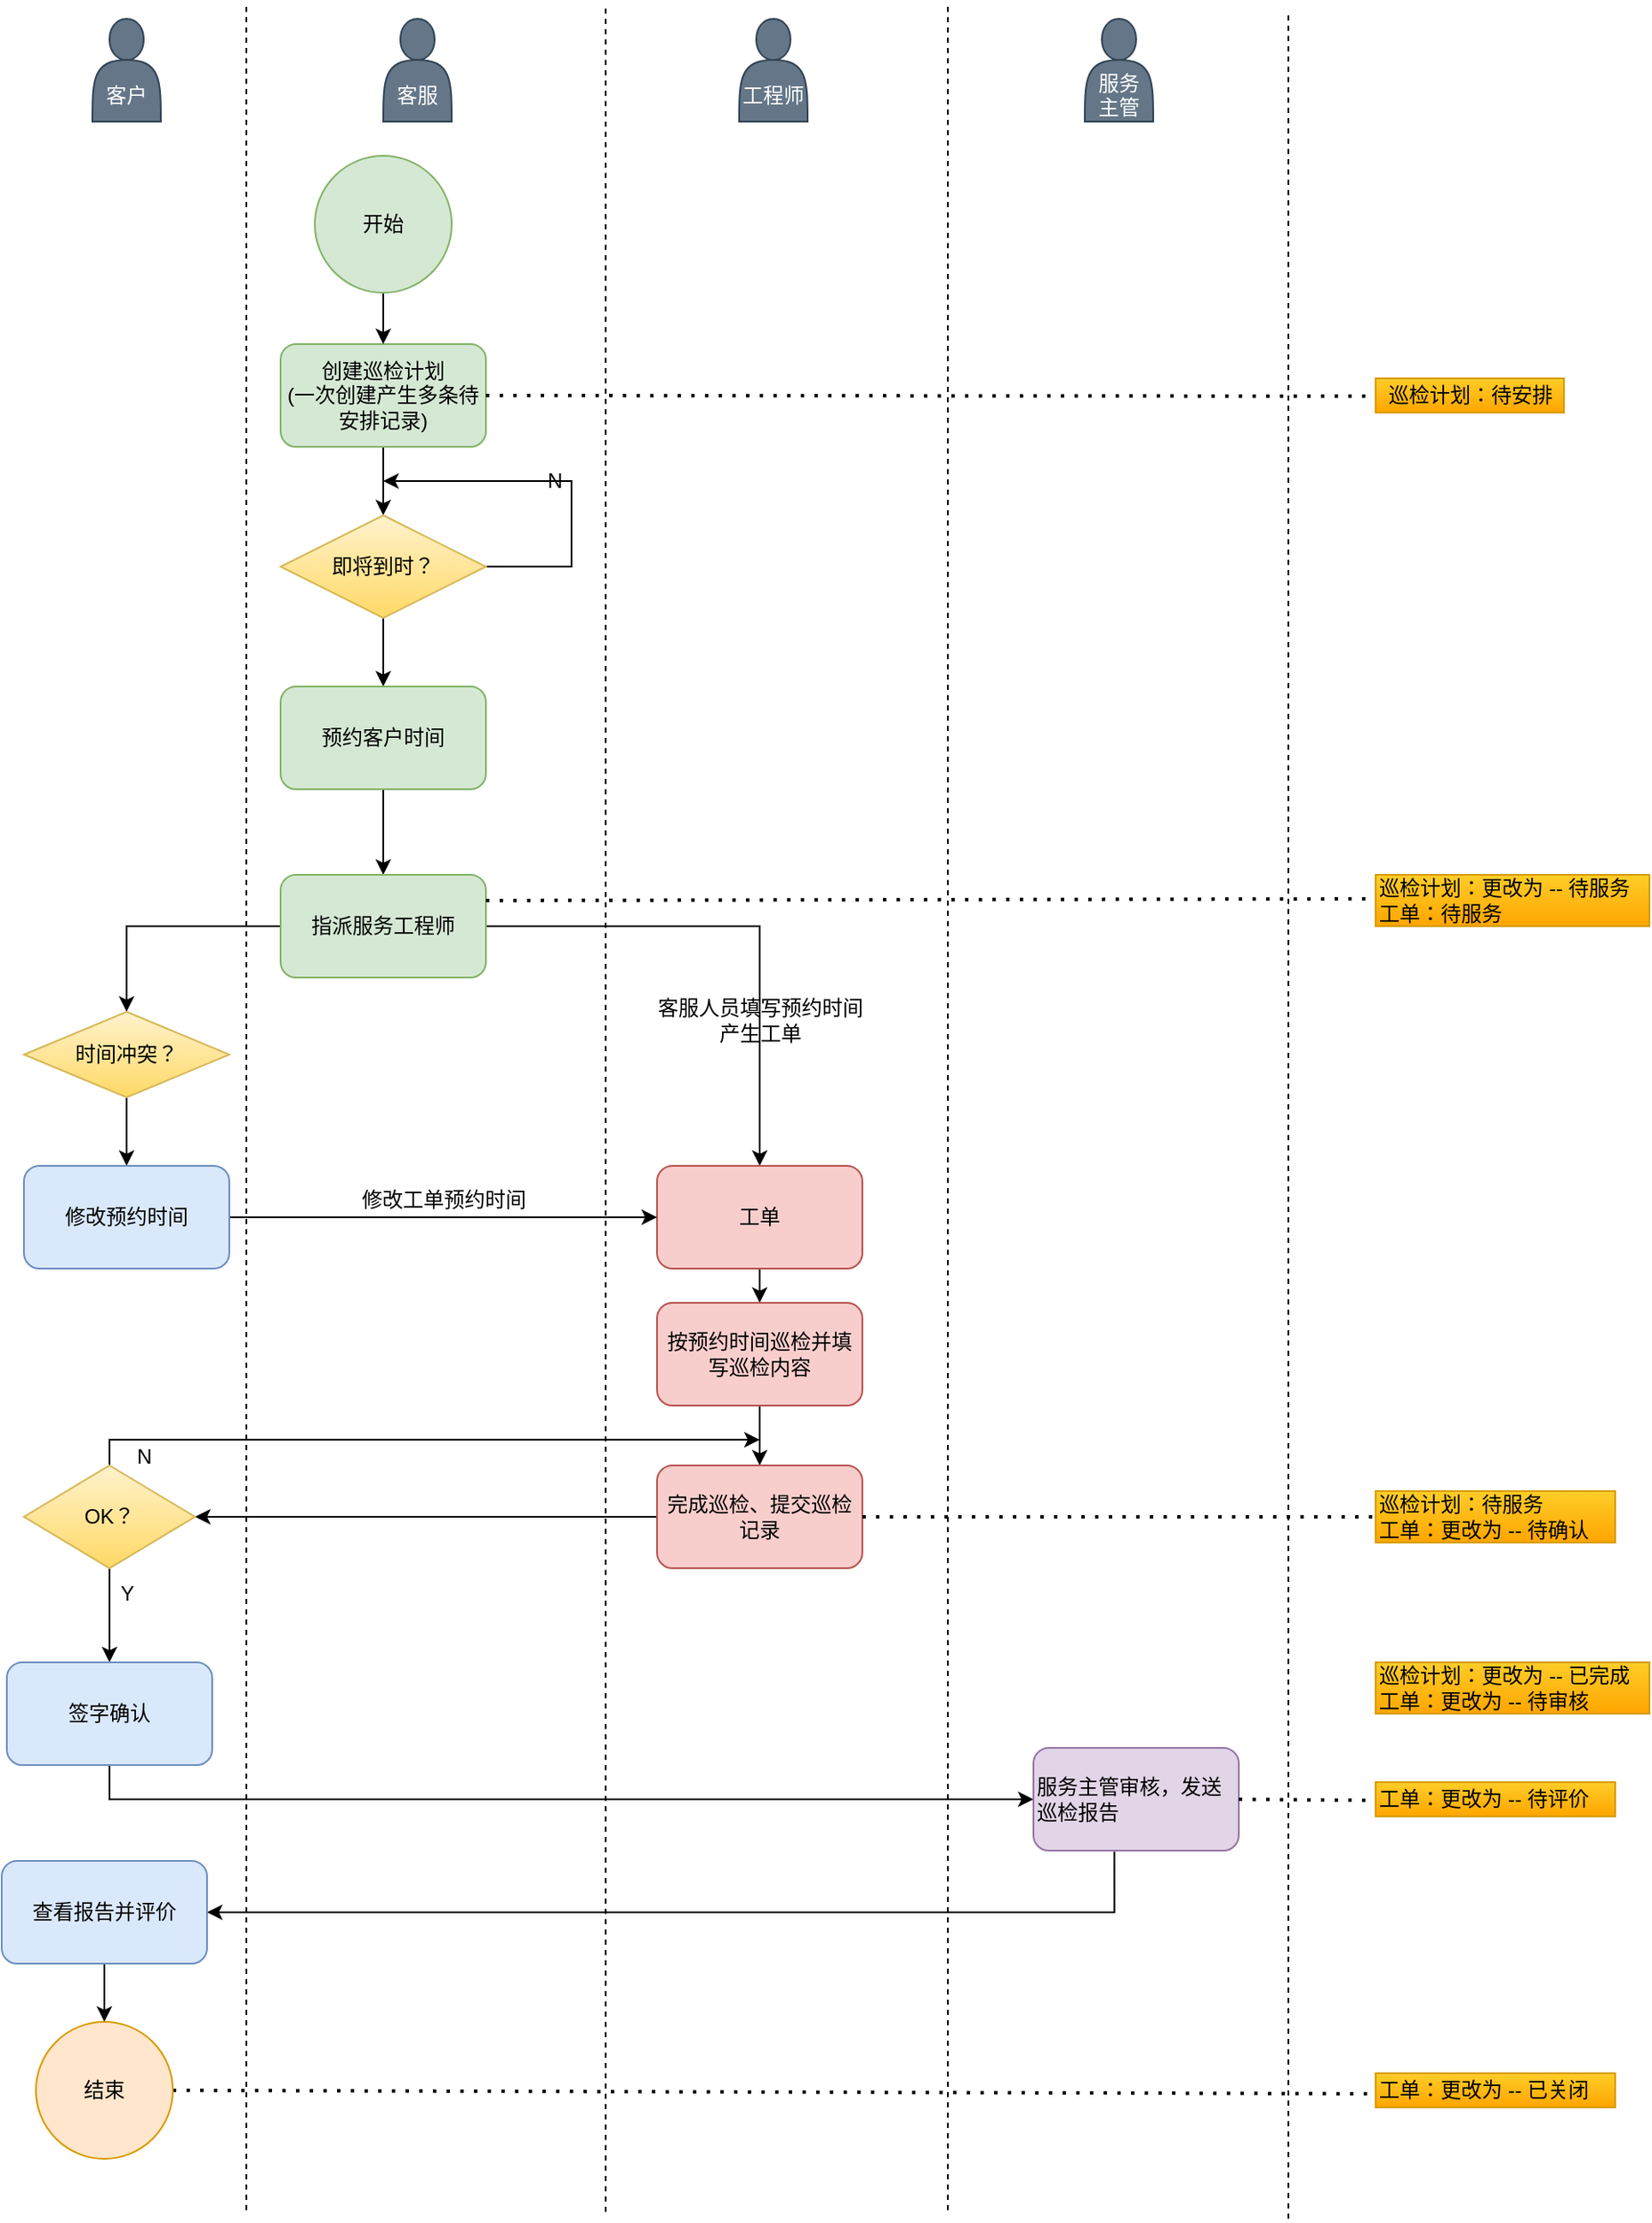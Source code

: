 <mxfile version="15.1.0" type="github">
  <diagram id="prtHgNgQTEPvFCAcTncT" name="Page-1">
    <mxGraphModel dx="1292" dy="810" grid="1" gridSize="10" guides="1" tooltips="1" connect="1" arrows="1" fold="1" page="1" pageScale="1" pageWidth="827" pageHeight="1169" math="0" shadow="0">
      <root>
        <mxCell id="0" />
        <mxCell id="1" parent="0" />
        <mxCell id="c77sjMFtBSOwkNbIwre2-5" style="edgeStyle=orthogonalEdgeStyle;rounded=0;orthogonalLoop=1;jettySize=auto;html=1;entryX=0.5;entryY=0;entryDx=0;entryDy=0;" edge="1" parent="1" source="c77sjMFtBSOwkNbIwre2-1" target="c77sjMFtBSOwkNbIwre2-4">
          <mxGeometry relative="1" as="geometry" />
        </mxCell>
        <mxCell id="c77sjMFtBSOwkNbIwre2-1" value="创建巡检计划&lt;br&gt;(一次创建产生多条待安排记录)" style="rounded=1;whiteSpace=wrap;html=1;fillColor=#d5e8d4;strokeColor=#82b366;" vertex="1" parent="1">
          <mxGeometry x="170" y="210" width="120" height="60" as="geometry" />
        </mxCell>
        <mxCell id="c77sjMFtBSOwkNbIwre2-3" style="edgeStyle=orthogonalEdgeStyle;rounded=0;orthogonalLoop=1;jettySize=auto;html=1;" edge="1" parent="1" source="c77sjMFtBSOwkNbIwre2-2" target="c77sjMFtBSOwkNbIwre2-1">
          <mxGeometry relative="1" as="geometry" />
        </mxCell>
        <mxCell id="c77sjMFtBSOwkNbIwre2-2" value="开始" style="ellipse;whiteSpace=wrap;html=1;aspect=fixed;labelBorderColor=none;fillColor=#d5e8d4;strokeColor=#82b366;" vertex="1" parent="1">
          <mxGeometry x="190" y="100" width="80" height="80" as="geometry" />
        </mxCell>
        <object label="" id="c77sjMFtBSOwkNbIwre2-6">
          <mxCell style="edgeStyle=orthogonalEdgeStyle;rounded=0;orthogonalLoop=1;jettySize=auto;html=1;exitX=1;exitY=0.5;exitDx=0;exitDy=0;" edge="1" parent="1" source="c77sjMFtBSOwkNbIwre2-4">
            <mxGeometry relative="1" as="geometry">
              <mxPoint x="230" y="290" as="targetPoint" />
              <Array as="points">
                <mxPoint x="340" y="340" />
                <mxPoint x="340" y="290" />
              </Array>
            </mxGeometry>
          </mxCell>
        </object>
        <mxCell id="c77sjMFtBSOwkNbIwre2-9" style="edgeStyle=orthogonalEdgeStyle;rounded=0;orthogonalLoop=1;jettySize=auto;html=1;entryX=0.5;entryY=0;entryDx=0;entryDy=0;" edge="1" parent="1" source="c77sjMFtBSOwkNbIwre2-4" target="c77sjMFtBSOwkNbIwre2-8">
          <mxGeometry relative="1" as="geometry" />
        </mxCell>
        <mxCell id="c77sjMFtBSOwkNbIwre2-4" value="即将到时？" style="rhombus;whiteSpace=wrap;html=1;gradientColor=#ffd966;fillColor=#fff2cc;strokeColor=#d6b656;" vertex="1" parent="1">
          <mxGeometry x="170" y="310" width="120" height="60" as="geometry" />
        </mxCell>
        <mxCell id="c77sjMFtBSOwkNbIwre2-7" value="N" style="text;html=1;align=center;verticalAlign=middle;resizable=0;points=[];autosize=1;strokeColor=none;fillColor=none;" vertex="1" parent="1">
          <mxGeometry x="320" y="280" width="20" height="20" as="geometry" />
        </mxCell>
        <mxCell id="c77sjMFtBSOwkNbIwre2-11" value="" style="edgeStyle=orthogonalEdgeStyle;rounded=0;orthogonalLoop=1;jettySize=auto;html=1;" edge="1" parent="1" source="c77sjMFtBSOwkNbIwre2-8" target="c77sjMFtBSOwkNbIwre2-10">
          <mxGeometry relative="1" as="geometry" />
        </mxCell>
        <mxCell id="c77sjMFtBSOwkNbIwre2-8" value="预约客户时间" style="rounded=1;whiteSpace=wrap;html=1;fillColor=#d5e8d4;strokeColor=#82b366;" vertex="1" parent="1">
          <mxGeometry x="170" y="410" width="120" height="60" as="geometry" />
        </mxCell>
        <mxCell id="c77sjMFtBSOwkNbIwre2-14" value="" style="edgeStyle=orthogonalEdgeStyle;rounded=0;orthogonalLoop=1;jettySize=auto;html=1;entryX=0.5;entryY=0;entryDx=0;entryDy=0;" edge="1" parent="1" source="c77sjMFtBSOwkNbIwre2-10" target="c77sjMFtBSOwkNbIwre2-15">
          <mxGeometry relative="1" as="geometry">
            <mxPoint x="90" y="590" as="targetPoint" />
          </mxGeometry>
        </mxCell>
        <mxCell id="c77sjMFtBSOwkNbIwre2-25" style="edgeStyle=orthogonalEdgeStyle;rounded=0;orthogonalLoop=1;jettySize=auto;html=1;exitX=1;exitY=0.5;exitDx=0;exitDy=0;entryX=0.5;entryY=0;entryDx=0;entryDy=0;" edge="1" parent="1" source="c77sjMFtBSOwkNbIwre2-10" target="c77sjMFtBSOwkNbIwre2-12">
          <mxGeometry relative="1" as="geometry">
            <mxPoint x="414" y="690" as="targetPoint" />
          </mxGeometry>
        </mxCell>
        <mxCell id="c77sjMFtBSOwkNbIwre2-10" value="指派服务工程师" style="whiteSpace=wrap;html=1;rounded=1;fillColor=#d5e8d4;strokeColor=#82b366;" vertex="1" parent="1">
          <mxGeometry x="170" y="520" width="120" height="60" as="geometry" />
        </mxCell>
        <mxCell id="c77sjMFtBSOwkNbIwre2-26" style="edgeStyle=orthogonalEdgeStyle;rounded=0;orthogonalLoop=1;jettySize=auto;html=1;exitX=0.5;exitY=1;exitDx=0;exitDy=0;entryX=0.5;entryY=0;entryDx=0;entryDy=0;" edge="1" parent="1" source="c77sjMFtBSOwkNbIwre2-12" target="c77sjMFtBSOwkNbIwre2-21">
          <mxGeometry relative="1" as="geometry" />
        </mxCell>
        <mxCell id="c77sjMFtBSOwkNbIwre2-12" value="工单" style="rounded=1;whiteSpace=wrap;html=1;fillColor=#f8cecc;strokeColor=#b85450;" vertex="1" parent="1">
          <mxGeometry x="390" y="690" width="120" height="60" as="geometry" />
        </mxCell>
        <mxCell id="c77sjMFtBSOwkNbIwre2-19" style="edgeStyle=orthogonalEdgeStyle;rounded=0;orthogonalLoop=1;jettySize=auto;html=1;entryX=0.5;entryY=0;entryDx=0;entryDy=0;" edge="1" parent="1" source="c77sjMFtBSOwkNbIwre2-15" target="c77sjMFtBSOwkNbIwre2-18">
          <mxGeometry relative="1" as="geometry" />
        </mxCell>
        <mxCell id="c77sjMFtBSOwkNbIwre2-15" value="&lt;span&gt;时间冲突？&lt;/span&gt;" style="rhombus;whiteSpace=wrap;html=1;gradientColor=#ffd966;fillColor=#fff2cc;strokeColor=#d6b656;" vertex="1" parent="1">
          <mxGeometry x="20" y="600" width="120" height="50" as="geometry" />
        </mxCell>
        <mxCell id="c77sjMFtBSOwkNbIwre2-24" style="edgeStyle=orthogonalEdgeStyle;rounded=0;orthogonalLoop=1;jettySize=auto;html=1;exitX=1;exitY=0.5;exitDx=0;exitDy=0;entryX=0;entryY=0.5;entryDx=0;entryDy=0;" edge="1" parent="1" source="c77sjMFtBSOwkNbIwre2-18" target="c77sjMFtBSOwkNbIwre2-12">
          <mxGeometry relative="1" as="geometry" />
        </mxCell>
        <mxCell id="c77sjMFtBSOwkNbIwre2-18" value="修改预约时间" style="rounded=1;whiteSpace=wrap;html=1;fillColor=#dae8fc;strokeColor=#6c8ebf;" vertex="1" parent="1">
          <mxGeometry x="20" y="690" width="120" height="60" as="geometry" />
        </mxCell>
        <mxCell id="c77sjMFtBSOwkNbIwre2-28" value="" style="edgeStyle=orthogonalEdgeStyle;rounded=0;orthogonalLoop=1;jettySize=auto;html=1;" edge="1" parent="1" source="c77sjMFtBSOwkNbIwre2-21" target="c77sjMFtBSOwkNbIwre2-27">
          <mxGeometry relative="1" as="geometry" />
        </mxCell>
        <mxCell id="c77sjMFtBSOwkNbIwre2-21" value="按预约时间巡检并填写巡检内容" style="rounded=1;whiteSpace=wrap;html=1;fillColor=#f8cecc;strokeColor=#b85450;" vertex="1" parent="1">
          <mxGeometry x="390" y="770" width="120" height="60" as="geometry" />
        </mxCell>
        <mxCell id="c77sjMFtBSOwkNbIwre2-40" style="edgeStyle=orthogonalEdgeStyle;rounded=0;orthogonalLoop=1;jettySize=auto;html=1;entryX=1;entryY=0.5;entryDx=0;entryDy=0;fontColor=#000000;" edge="1" parent="1" source="c77sjMFtBSOwkNbIwre2-27" target="c77sjMFtBSOwkNbIwre2-39">
          <mxGeometry relative="1" as="geometry" />
        </mxCell>
        <mxCell id="c77sjMFtBSOwkNbIwre2-27" value="完成巡检、提交巡检记录" style="whiteSpace=wrap;html=1;rounded=1;fillColor=#f8cecc;strokeColor=#b85450;" vertex="1" parent="1">
          <mxGeometry x="390" y="865" width="120" height="60" as="geometry" />
        </mxCell>
        <mxCell id="c77sjMFtBSOwkNbIwre2-31" value="" style="endArrow=none;dashed=1;html=1;dashPattern=1 3;strokeWidth=2;exitX=1;exitY=0.5;exitDx=0;exitDy=0;entryX=-0.007;entryY=0.52;entryDx=0;entryDy=0;entryPerimeter=0;" edge="1" parent="1" source="c77sjMFtBSOwkNbIwre2-1" target="c77sjMFtBSOwkNbIwre2-32">
          <mxGeometry width="50" height="50" relative="1" as="geometry">
            <mxPoint x="330" y="198" as="sourcePoint" />
            <mxPoint x="460" y="220" as="targetPoint" />
          </mxGeometry>
        </mxCell>
        <mxCell id="c77sjMFtBSOwkNbIwre2-32" value="巡检计划：待安排" style="text;html=1;align=center;verticalAlign=middle;resizable=0;points=[];autosize=1;strokeColor=#d79b00;fillColor=#ffcd28;gradientColor=#ffa500;" vertex="1" parent="1">
          <mxGeometry x="810" y="230" width="110" height="20" as="geometry" />
        </mxCell>
        <mxCell id="c77sjMFtBSOwkNbIwre2-33" value="" style="endArrow=none;dashed=1;html=1;dashPattern=1 3;strokeWidth=2;exitX=1;exitY=0.25;exitDx=0;exitDy=0;entryX=-0.008;entryY=0.467;entryDx=0;entryDy=0;entryPerimeter=0;" edge="1" parent="1" source="c77sjMFtBSOwkNbIwre2-10" target="c77sjMFtBSOwkNbIwre2-34">
          <mxGeometry width="50" height="50" relative="1" as="geometry">
            <mxPoint x="330" y="530" as="sourcePoint" />
            <mxPoint x="632.08" y="536.8" as="targetPoint" />
          </mxGeometry>
        </mxCell>
        <mxCell id="c77sjMFtBSOwkNbIwre2-34" value="巡检计划：更改为 -- 待服务&lt;br&gt;工单：待服务" style="text;html=1;align=left;verticalAlign=middle;resizable=0;points=[];autosize=1;strokeColor=#d79b00;fillColor=#ffcd28;gradientColor=#ffa500;" vertex="1" parent="1">
          <mxGeometry x="810" y="520" width="160" height="30" as="geometry" />
        </mxCell>
        <mxCell id="c77sjMFtBSOwkNbIwre2-35" value="" style="endArrow=none;dashed=1;html=1;dashPattern=1 3;strokeWidth=2;exitX=1;exitY=0.5;exitDx=0;exitDy=0;entryX=-0.007;entryY=0.5;entryDx=0;entryDy=0;entryPerimeter=0;" edge="1" parent="1" source="c77sjMFtBSOwkNbIwre2-27" target="c77sjMFtBSOwkNbIwre2-36">
          <mxGeometry width="50" height="50" relative="1" as="geometry">
            <mxPoint x="427" y="1019" as="sourcePoint" />
            <mxPoint x="590" y="950" as="targetPoint" />
          </mxGeometry>
        </mxCell>
        <mxCell id="c77sjMFtBSOwkNbIwre2-36" value="巡检计划：待服务&lt;br&gt;工单：更改为 -- 待确认" style="text;html=1;align=left;verticalAlign=middle;resizable=0;points=[];autosize=1;strokeColor=#d79b00;fillColor=#ffcd28;gradientColor=#ffa500;" vertex="1" parent="1">
          <mxGeometry x="810" y="880" width="140" height="30" as="geometry" />
        </mxCell>
        <mxCell id="c77sjMFtBSOwkNbIwre2-37" value="客服人员填写预约时间&lt;br&gt;产生工单" style="text;html=1;align=center;verticalAlign=middle;resizable=0;points=[];autosize=1;strokeColor=none;fillColor=none;" vertex="1" parent="1">
          <mxGeometry x="380" y="590" width="140" height="30" as="geometry" />
        </mxCell>
        <mxCell id="c77sjMFtBSOwkNbIwre2-38" value="修改工单预约时间" style="text;html=1;align=center;verticalAlign=middle;resizable=0;points=[];autosize=1;strokeColor=none;fillColor=none;fontColor=#000000;" vertex="1" parent="1">
          <mxGeometry x="210" y="700" width="110" height="20" as="geometry" />
        </mxCell>
        <mxCell id="c77sjMFtBSOwkNbIwre2-43" value="" style="edgeStyle=orthogonalEdgeStyle;rounded=0;orthogonalLoop=1;jettySize=auto;html=1;fontColor=#000000;exitX=0.5;exitY=0;exitDx=0;exitDy=0;" edge="1" parent="1" source="c77sjMFtBSOwkNbIwre2-39">
          <mxGeometry relative="1" as="geometry">
            <mxPoint x="50" y="785" as="sourcePoint" />
            <mxPoint x="450" y="850" as="targetPoint" />
            <Array as="points">
              <mxPoint x="70" y="850" />
            </Array>
          </mxGeometry>
        </mxCell>
        <mxCell id="c77sjMFtBSOwkNbIwre2-49" style="edgeStyle=orthogonalEdgeStyle;rounded=0;orthogonalLoop=1;jettySize=auto;html=1;exitX=0.5;exitY=1;exitDx=0;exitDy=0;entryX=0.5;entryY=0;entryDx=0;entryDy=0;fontColor=#000000;" edge="1" parent="1" source="c77sjMFtBSOwkNbIwre2-39" target="c77sjMFtBSOwkNbIwre2-45">
          <mxGeometry relative="1" as="geometry" />
        </mxCell>
        <mxCell id="c77sjMFtBSOwkNbIwre2-39" value="OK？" style="rhombus;whiteSpace=wrap;html=1;align=center;gradientColor=#ffd966;fillColor=#fff2cc;strokeColor=#d6b656;" vertex="1" parent="1">
          <mxGeometry x="20" y="865" width="100" height="60" as="geometry" />
        </mxCell>
        <mxCell id="c77sjMFtBSOwkNbIwre2-44" value="N" style="text;html=1;align=center;verticalAlign=middle;resizable=0;points=[];autosize=1;strokeColor=none;fillColor=none;fontColor=#000000;" vertex="1" parent="1">
          <mxGeometry x="80" y="850" width="20" height="20" as="geometry" />
        </mxCell>
        <mxCell id="c77sjMFtBSOwkNbIwre2-54" style="edgeStyle=orthogonalEdgeStyle;rounded=0;orthogonalLoop=1;jettySize=auto;html=1;exitX=0.5;exitY=1;exitDx=0;exitDy=0;entryX=0;entryY=0.5;entryDx=0;entryDy=0;fontColor=#000000;" edge="1" parent="1" source="c77sjMFtBSOwkNbIwre2-45" target="c77sjMFtBSOwkNbIwre2-52">
          <mxGeometry relative="1" as="geometry" />
        </mxCell>
        <mxCell id="c77sjMFtBSOwkNbIwre2-45" value="签字确认" style="rounded=1;whiteSpace=wrap;html=1;align=center;fillColor=#dae8fc;strokeColor=#6c8ebf;" vertex="1" parent="1">
          <mxGeometry x="10" y="980" width="120" height="60" as="geometry" />
        </mxCell>
        <mxCell id="c77sjMFtBSOwkNbIwre2-47" value="Y" style="text;html=1;align=center;verticalAlign=middle;resizable=0;points=[];autosize=1;strokeColor=none;fillColor=none;fontColor=#000000;" vertex="1" parent="1">
          <mxGeometry x="70" y="930" width="20" height="20" as="geometry" />
        </mxCell>
        <mxCell id="c77sjMFtBSOwkNbIwre2-50" value="" style="endArrow=none;dashed=1;html=1;dashPattern=1 3;strokeWidth=2;exitX=1;exitY=0.5;exitDx=0;exitDy=0;entryX=-0.019;entryY=0.6;entryDx=0;entryDy=0;entryPerimeter=0;" edge="1" parent="1" source="c77sjMFtBSOwkNbIwre2-57" target="c77sjMFtBSOwkNbIwre2-72">
          <mxGeometry width="50" height="50" relative="1" as="geometry">
            <mxPoint x="152" y="1236.99" as="sourcePoint" />
            <mxPoint x="670" y="1230" as="targetPoint" />
          </mxGeometry>
        </mxCell>
        <mxCell id="c77sjMFtBSOwkNbIwre2-51" value="巡检计划：更改为 -- 已完成&lt;br&gt;工单：更改为 -- 待审核" style="text;html=1;align=left;verticalAlign=middle;resizable=0;points=[];autosize=1;strokeColor=#d79b00;fillColor=#ffcd28;gradientColor=#ffa500;" vertex="1" parent="1">
          <mxGeometry x="810" y="980" width="160" height="30" as="geometry" />
        </mxCell>
        <mxCell id="c77sjMFtBSOwkNbIwre2-56" style="edgeStyle=orthogonalEdgeStyle;rounded=0;orthogonalLoop=1;jettySize=auto;html=1;entryX=1;entryY=0.5;entryDx=0;entryDy=0;fontColor=#000000;exitX=0.394;exitY=1.011;exitDx=0;exitDy=0;exitPerimeter=0;" edge="1" parent="1" source="c77sjMFtBSOwkNbIwre2-52" target="c77sjMFtBSOwkNbIwre2-55">
          <mxGeometry relative="1" as="geometry">
            <Array as="points">
              <mxPoint x="657" y="1126" />
            </Array>
          </mxGeometry>
        </mxCell>
        <mxCell id="c77sjMFtBSOwkNbIwre2-52" value="服务主管审核，发送巡检报告" style="rounded=1;whiteSpace=wrap;html=1;align=left;fillColor=#e1d5e7;strokeColor=#9673a6;" vertex="1" parent="1">
          <mxGeometry x="610" y="1030" width="120" height="60" as="geometry" />
        </mxCell>
        <mxCell id="c77sjMFtBSOwkNbIwre2-58" style="edgeStyle=orthogonalEdgeStyle;rounded=0;orthogonalLoop=1;jettySize=auto;html=1;entryX=0.5;entryY=0;entryDx=0;entryDy=0;fontColor=#000000;" edge="1" parent="1" source="c77sjMFtBSOwkNbIwre2-55" target="c77sjMFtBSOwkNbIwre2-57">
          <mxGeometry relative="1" as="geometry" />
        </mxCell>
        <mxCell id="c77sjMFtBSOwkNbIwre2-55" value="查看报告并评价" style="rounded=1;whiteSpace=wrap;html=1;align=center;fillColor=#dae8fc;strokeColor=#6c8ebf;" vertex="1" parent="1">
          <mxGeometry x="7" y="1096" width="120" height="60" as="geometry" />
        </mxCell>
        <mxCell id="c77sjMFtBSOwkNbIwre2-57" value="结束" style="ellipse;whiteSpace=wrap;html=1;aspect=fixed;align=center;fillColor=#ffe6cc;strokeColor=#d79b00;" vertex="1" parent="1">
          <mxGeometry x="27" y="1190" width="80" height="80" as="geometry" />
        </mxCell>
        <mxCell id="c77sjMFtBSOwkNbIwre2-69" value="" style="endArrow=none;dashed=1;html=1;dashPattern=1 3;strokeWidth=2;fontColor=#000000;exitX=1;exitY=0.5;exitDx=0;exitDy=0;entryX=-0.01;entryY=0.533;entryDx=0;entryDy=0;entryPerimeter=0;" edge="1" parent="1" source="c77sjMFtBSOwkNbIwre2-52" target="c77sjMFtBSOwkNbIwre2-70">
          <mxGeometry width="50" height="50" relative="1" as="geometry">
            <mxPoint x="760" y="1140" as="sourcePoint" />
            <mxPoint x="807" y="1110" as="targetPoint" />
          </mxGeometry>
        </mxCell>
        <mxCell id="c77sjMFtBSOwkNbIwre2-70" value="工单：更改为 -- 待评价" style="text;html=1;align=left;verticalAlign=middle;resizable=0;points=[];autosize=1;strokeColor=#d79b00;fillColor=#ffcd28;gradientColor=#ffa500;" vertex="1" parent="1">
          <mxGeometry x="810" y="1050" width="140" height="20" as="geometry" />
        </mxCell>
        <mxCell id="c77sjMFtBSOwkNbIwre2-72" value="工单：更改为 -- 已关闭" style="text;html=1;align=left;verticalAlign=middle;resizable=0;points=[];autosize=1;strokeColor=#d79b00;fillColor=#ffcd28;gradientColor=#ffa500;" vertex="1" parent="1">
          <mxGeometry x="810" y="1220" width="140" height="20" as="geometry" />
        </mxCell>
        <mxCell id="c77sjMFtBSOwkNbIwre2-73" value="" style="endArrow=none;dashed=1;html=1;fontColor=#000000;" edge="1" parent="1">
          <mxGeometry width="50" height="50" relative="1" as="geometry">
            <mxPoint x="150" y="1300" as="sourcePoint" />
            <mxPoint x="150" y="10" as="targetPoint" />
          </mxGeometry>
        </mxCell>
        <mxCell id="c77sjMFtBSOwkNbIwre2-74" value="" style="endArrow=none;dashed=1;html=1;fontColor=#000000;" edge="1" parent="1">
          <mxGeometry width="50" height="50" relative="1" as="geometry">
            <mxPoint x="360" y="1301" as="sourcePoint" />
            <mxPoint x="360" y="11" as="targetPoint" />
          </mxGeometry>
        </mxCell>
        <mxCell id="c77sjMFtBSOwkNbIwre2-77" value="" style="endArrow=none;dashed=1;html=1;fontColor=#000000;" edge="1" parent="1">
          <mxGeometry width="50" height="50" relative="1" as="geometry">
            <mxPoint x="560" y="1300" as="sourcePoint" />
            <mxPoint x="560" y="10" as="targetPoint" />
          </mxGeometry>
        </mxCell>
        <mxCell id="c77sjMFtBSOwkNbIwre2-78" value="" style="endArrow=none;dashed=1;html=1;fontColor=#000000;" edge="1" parent="1">
          <mxGeometry width="50" height="50" relative="1" as="geometry">
            <mxPoint x="759.0" y="1305" as="sourcePoint" />
            <mxPoint x="759.0" y="15" as="targetPoint" />
          </mxGeometry>
        </mxCell>
        <mxCell id="c77sjMFtBSOwkNbIwre2-85" value="&lt;br&gt;&lt;br&gt;客户" style="shape=actor;whiteSpace=wrap;html=1;fontColor=#ffffff;align=center;fillColor=#647687;strokeColor=#314354;" vertex="1" parent="1">
          <mxGeometry x="60" y="20" width="40" height="60" as="geometry" />
        </mxCell>
        <mxCell id="c77sjMFtBSOwkNbIwre2-86" value="&lt;br&gt;&lt;br&gt;客服" style="shape=actor;whiteSpace=wrap;html=1;fontColor=#ffffff;align=center;fillColor=#647687;strokeColor=#314354;" vertex="1" parent="1">
          <mxGeometry x="230" y="20" width="40" height="60" as="geometry" />
        </mxCell>
        <mxCell id="c77sjMFtBSOwkNbIwre2-87" value="&lt;br&gt;&lt;br&gt;工程师" style="shape=actor;whiteSpace=wrap;html=1;fontColor=#ffffff;align=center;fillColor=#647687;strokeColor=#314354;" vertex="1" parent="1">
          <mxGeometry x="438" y="20" width="40" height="60" as="geometry" />
        </mxCell>
        <mxCell id="c77sjMFtBSOwkNbIwre2-88" value="&lt;br&gt;&lt;br&gt;服务&lt;br&gt;主管" style="shape=actor;whiteSpace=wrap;html=1;fontColor=#ffffff;align=center;fillColor=#647687;strokeColor=#314354;" vertex="1" parent="1">
          <mxGeometry x="640" y="20" width="40" height="60" as="geometry" />
        </mxCell>
      </root>
    </mxGraphModel>
  </diagram>
</mxfile>
